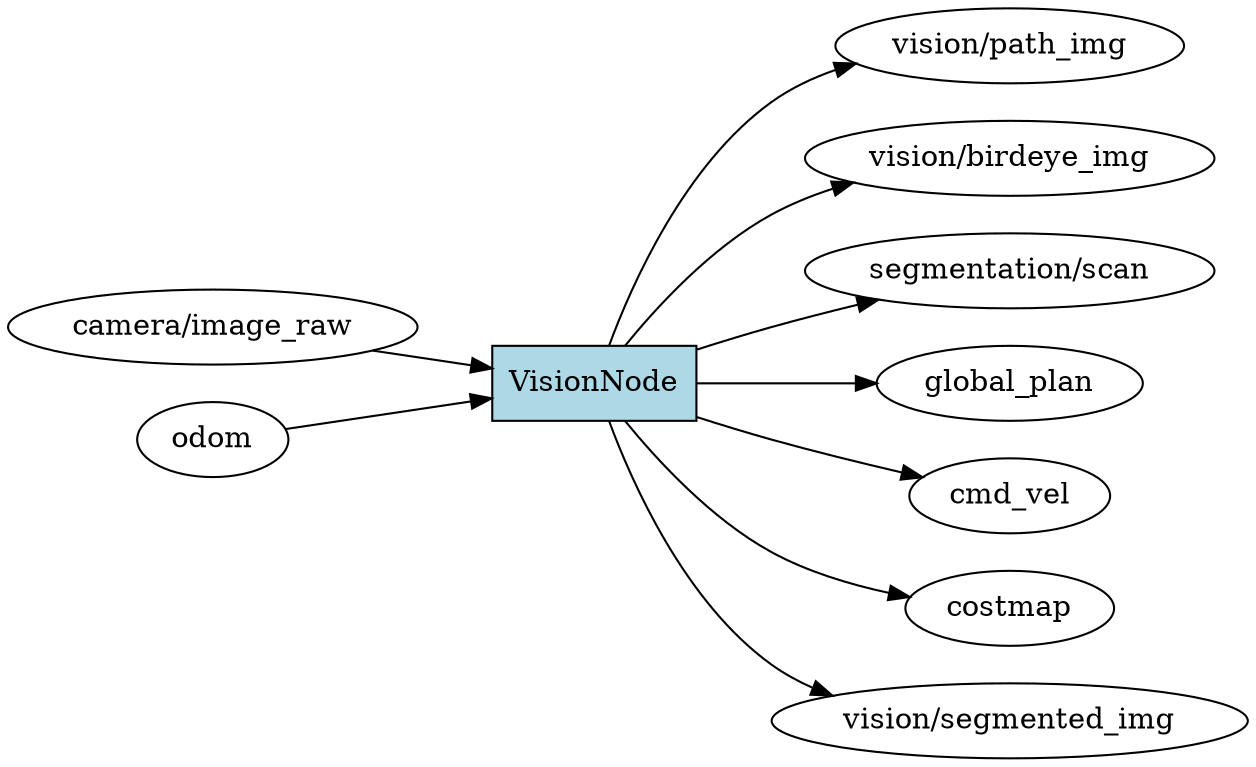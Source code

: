 digraph ROS2_Computation_Graph {
  rankdir=LR;
  node [shape=box, style=filled, fillcolor=lightgray];
  "vision/path_img" [shape=ellipse, fillcolor=white];
  "VisionNode" -> "vision/path_img";
  "vision/birdeye_img" [shape=ellipse, fillcolor=white];
  "VisionNode" -> "vision/birdeye_img";
  "segmentation/scan" [shape=ellipse, fillcolor=white];
  "VisionNode" -> "segmentation/scan";
  "global_plan" [shape=ellipse, fillcolor=white];
  "VisionNode" -> "global_plan";
  "cmd_vel" [shape=ellipse, fillcolor=white];
  "VisionNode" -> "cmd_vel";
  "costmap" [shape=ellipse, fillcolor=white];
  "VisionNode" -> "costmap";
  "vision/segmented_img" [shape=ellipse, fillcolor=white];
  "VisionNode" -> "vision/segmented_img";
  "camera/image_raw" [shape=ellipse, fillcolor=white];
  "camera/image_raw" -> "VisionNode";
  "odom" [shape=ellipse, fillcolor=white];
  "odom" -> "VisionNode";
  "VisionNode" [shape=box, fillcolor=lightblue];
}